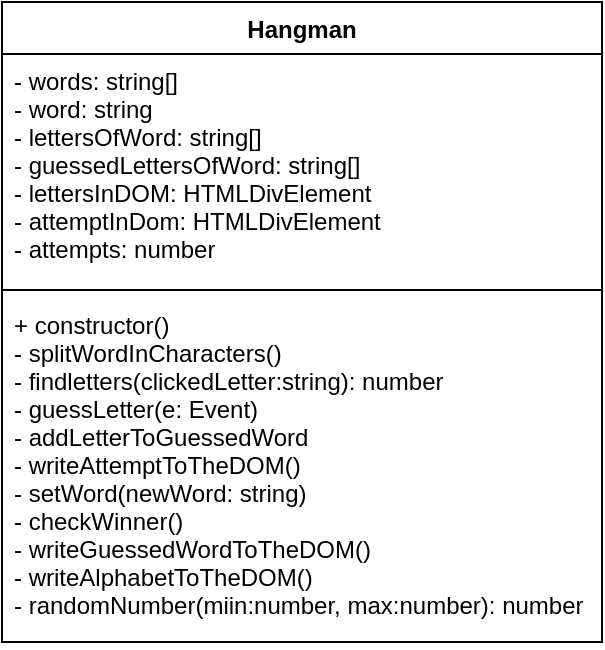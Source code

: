 <mxfile>
    <diagram id="R1FuCLrEH17biEioo9ac" name="Page-1">
        <mxGraphModel dx="593" dy="675" grid="1" gridSize="10" guides="1" tooltips="1" connect="1" arrows="1" fold="1" page="1" pageScale="1" pageWidth="827" pageHeight="1169" math="0" shadow="0">
            <root>
                <mxCell id="0"/>
                <mxCell id="1" parent="0"/>
                <mxCell id="2" value="Hangman" style="swimlane;fontStyle=1;align=center;verticalAlign=top;childLayout=stackLayout;horizontal=1;startSize=26;horizontalStack=0;resizeParent=1;resizeParentMax=0;resizeLast=0;collapsible=1;marginBottom=0;" vertex="1" parent="1">
                    <mxGeometry x="80" y="180" width="300" height="320" as="geometry"/>
                </mxCell>
                <mxCell id="3" value="- words: string[]&#10;- word: string&#10;- lettersOfWord: string[]&#10;- guessedLettersOfWord: string[]&#10;- lettersInDOM: HTMLDivElement&#10;- attemptInDom: HTMLDivElement&#10;- attempts: number" style="text;strokeColor=none;fillColor=none;align=left;verticalAlign=top;spacingLeft=4;spacingRight=4;overflow=hidden;rotatable=0;points=[[0,0.5],[1,0.5]];portConstraint=eastwest;" vertex="1" parent="2">
                    <mxGeometry y="26" width="300" height="114" as="geometry"/>
                </mxCell>
                <mxCell id="4" value="" style="line;strokeWidth=1;fillColor=none;align=left;verticalAlign=middle;spacingTop=-1;spacingLeft=3;spacingRight=3;rotatable=0;labelPosition=right;points=[];portConstraint=eastwest;" vertex="1" parent="2">
                    <mxGeometry y="140" width="300" height="8" as="geometry"/>
                </mxCell>
                <mxCell id="5" value="+ constructor()&#10;- splitWordInCharacters()&#10;- findletters(clickedLetter:string): number&#10;- guessLetter(e: Event)&#10;- addLetterToGuessedWord&#10;- writeAttemptToTheDOM()&#10;- setWord(newWord: string)&#10;- checkWinner()&#10;- writeGuessedWordToTheDOM()&#10;- writeAlphabetToTheDOM()&#10;- randomNumber(miin:number, max:number): number&#10;" style="text;strokeColor=none;fillColor=none;align=left;verticalAlign=top;spacingLeft=4;spacingRight=4;overflow=hidden;rotatable=0;points=[[0,0.5],[1,0.5]];portConstraint=eastwest;" vertex="1" parent="2">
                    <mxGeometry y="148" width="300" height="172" as="geometry"/>
                </mxCell>
            </root>
        </mxGraphModel>
    </diagram>
</mxfile>